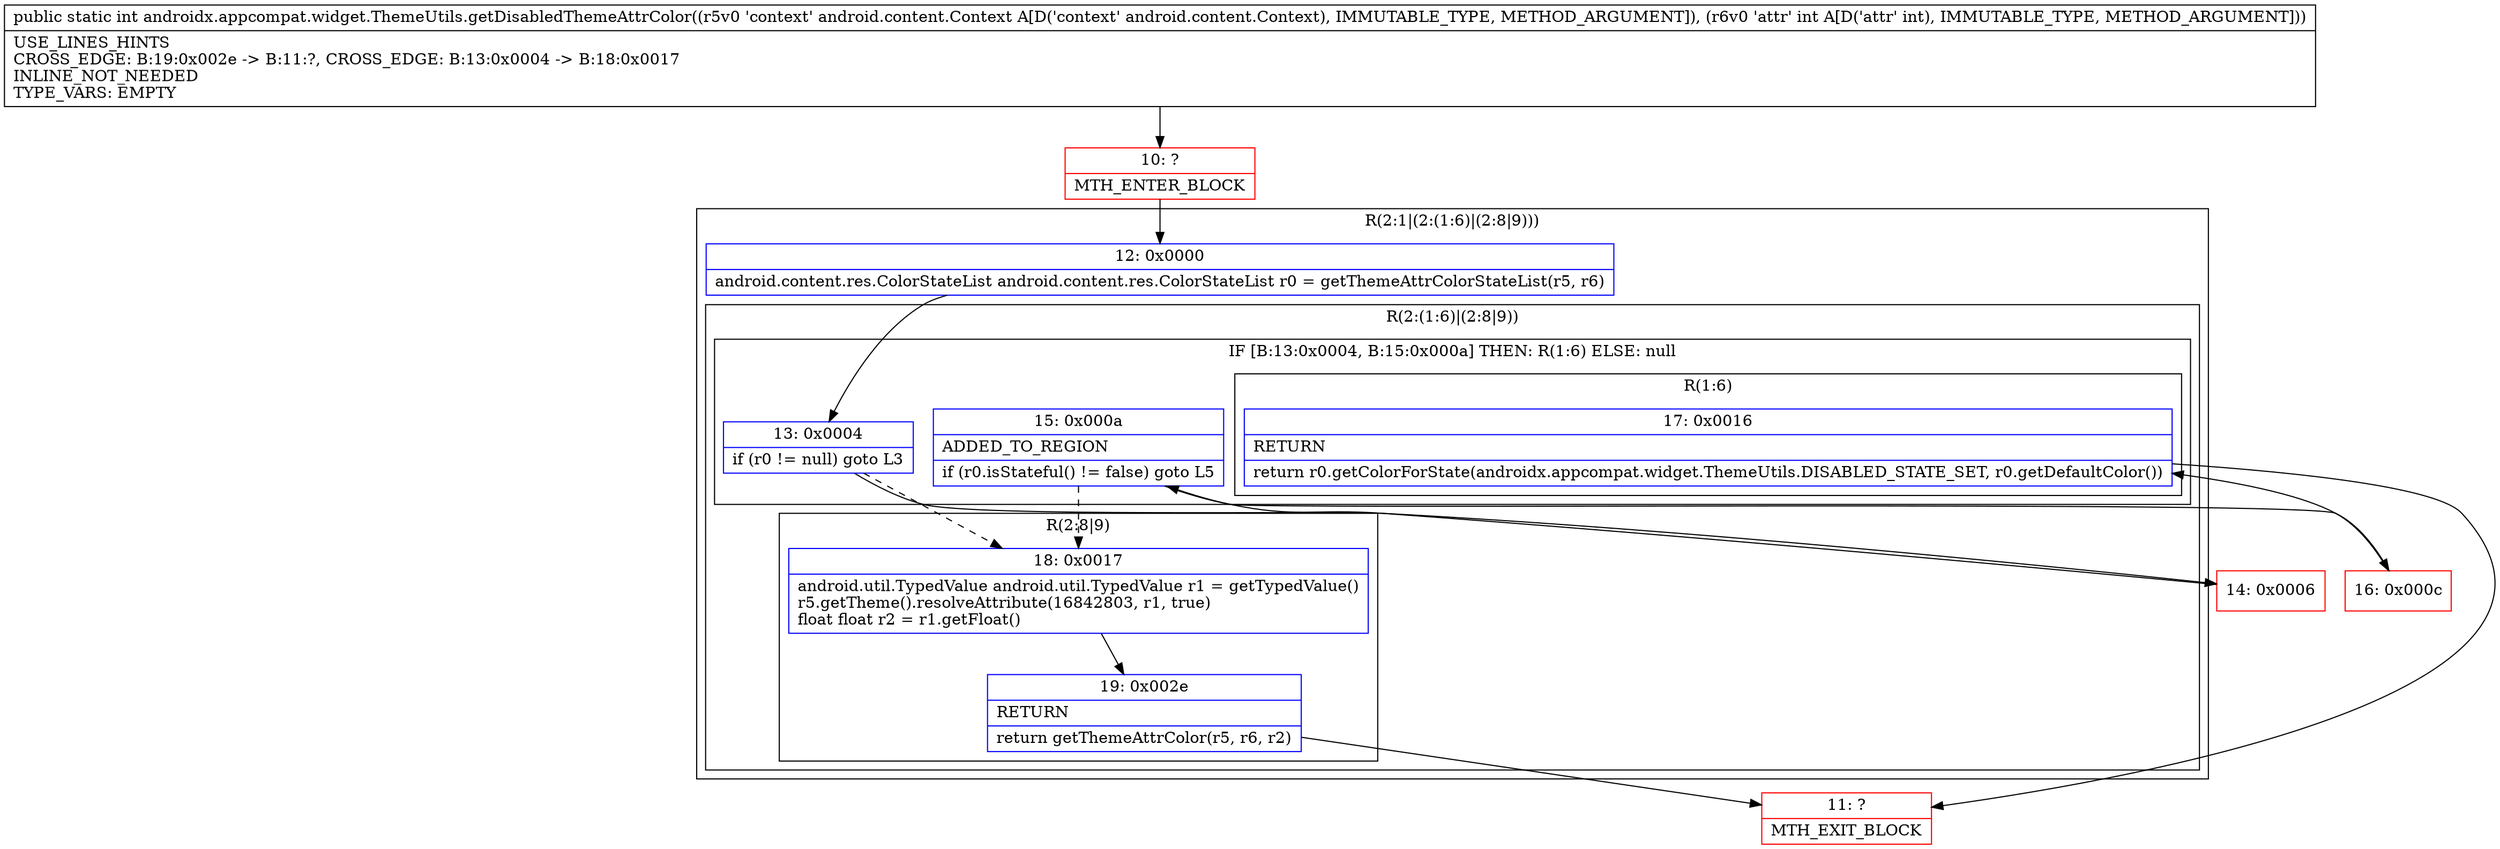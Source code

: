 digraph "CFG forandroidx.appcompat.widget.ThemeUtils.getDisabledThemeAttrColor(Landroid\/content\/Context;I)I" {
subgraph cluster_Region_986869304 {
label = "R(2:1|(2:(1:6)|(2:8|9)))";
node [shape=record,color=blue];
Node_12 [shape=record,label="{12\:\ 0x0000|android.content.res.ColorStateList android.content.res.ColorStateList r0 = getThemeAttrColorStateList(r5, r6)\l}"];
subgraph cluster_Region_726824696 {
label = "R(2:(1:6)|(2:8|9))";
node [shape=record,color=blue];
subgraph cluster_IfRegion_1173615901 {
label = "IF [B:13:0x0004, B:15:0x000a] THEN: R(1:6) ELSE: null";
node [shape=record,color=blue];
Node_13 [shape=record,label="{13\:\ 0x0004|if (r0 != null) goto L3\l}"];
Node_15 [shape=record,label="{15\:\ 0x000a|ADDED_TO_REGION\l|if (r0.isStateful() != false) goto L5\l}"];
subgraph cluster_Region_1310168724 {
label = "R(1:6)";
node [shape=record,color=blue];
Node_17 [shape=record,label="{17\:\ 0x0016|RETURN\l|return r0.getColorForState(androidx.appcompat.widget.ThemeUtils.DISABLED_STATE_SET, r0.getDefaultColor())\l}"];
}
}
subgraph cluster_Region_621038930 {
label = "R(2:8|9)";
node [shape=record,color=blue];
Node_18 [shape=record,label="{18\:\ 0x0017|android.util.TypedValue android.util.TypedValue r1 = getTypedValue()\lr5.getTheme().resolveAttribute(16842803, r1, true)\lfloat float r2 = r1.getFloat()\l}"];
Node_19 [shape=record,label="{19\:\ 0x002e|RETURN\l|return getThemeAttrColor(r5, r6, r2)\l}"];
}
}
}
Node_10 [shape=record,color=red,label="{10\:\ ?|MTH_ENTER_BLOCK\l}"];
Node_14 [shape=record,color=red,label="{14\:\ 0x0006}"];
Node_16 [shape=record,color=red,label="{16\:\ 0x000c}"];
Node_11 [shape=record,color=red,label="{11\:\ ?|MTH_EXIT_BLOCK\l}"];
MethodNode[shape=record,label="{public static int androidx.appcompat.widget.ThemeUtils.getDisabledThemeAttrColor((r5v0 'context' android.content.Context A[D('context' android.content.Context), IMMUTABLE_TYPE, METHOD_ARGUMENT]), (r6v0 'attr' int A[D('attr' int), IMMUTABLE_TYPE, METHOD_ARGUMENT]))  | USE_LINES_HINTS\lCROSS_EDGE: B:19:0x002e \-\> B:11:?, CROSS_EDGE: B:13:0x0004 \-\> B:18:0x0017\lINLINE_NOT_NEEDED\lTYPE_VARS: EMPTY\l}"];
MethodNode -> Node_10;Node_12 -> Node_13;
Node_13 -> Node_14;
Node_13 -> Node_18[style=dashed];
Node_15 -> Node_16;
Node_15 -> Node_18[style=dashed];
Node_17 -> Node_11;
Node_18 -> Node_19;
Node_19 -> Node_11;
Node_10 -> Node_12;
Node_14 -> Node_15;
Node_16 -> Node_17;
}

